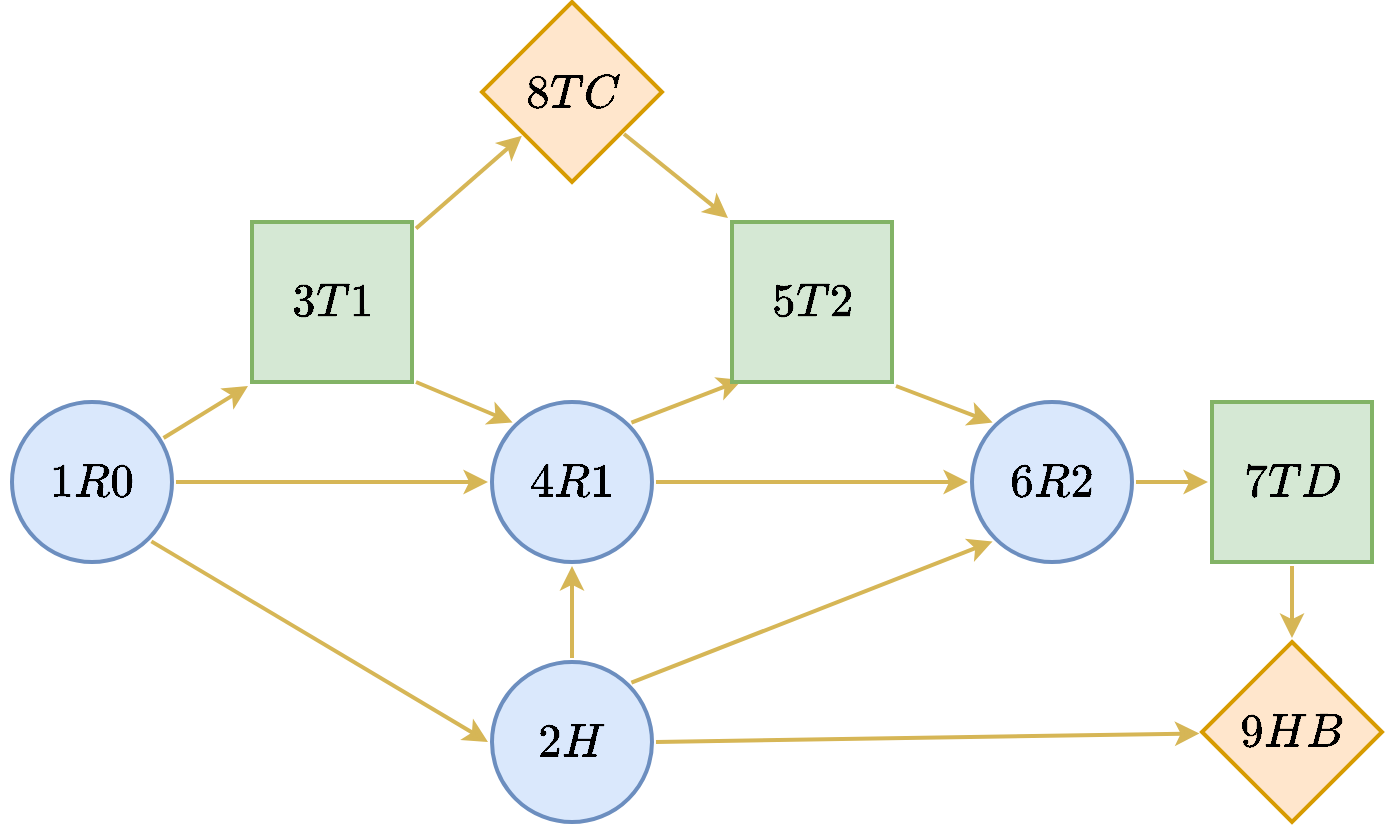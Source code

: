 <mxfile version="14.7.3" type="device"><diagram id="BFYPLJh1A64TyChrGbFo" name="Page-1"><mxGraphModel dx="951" dy="948" grid="1" gridSize="10" guides="1" tooltips="1" connect="1" arrows="1" fold="1" page="1" pageScale="1" pageWidth="827" pageHeight="1169" background="none" math="1" shadow="0"><root><mxCell id="0"/><mxCell id="1" parent="0"/><mxCell id="i6vAeNK3tGxsUXqYBHNf-4" style="rounded=0;orthogonalLoop=1;jettySize=auto;html=1;fillColor=#fff2cc;strokeColor=#d6b656;strokeWidth=2;entryX=0;entryY=1;entryDx=0;entryDy=0;" parent="1" source="i6vAeNK3tGxsUXqYBHNf-1" target="i6vAeNK3tGxsUXqYBHNf-2" edge="1"><mxGeometry relative="1" as="geometry"/></mxCell><mxCell id="i6vAeNK3tGxsUXqYBHNf-1" value="&lt;font style=&quot;font-size: 20px&quot;&gt;$$1\\R0$$&lt;/font&gt;" style="ellipse;whiteSpace=wrap;html=1;aspect=fixed;fillColor=#dae8fc;strokeColor=#6c8ebf;strokeWidth=2;perimeterSpacing=2;" parent="1" vertex="1"><mxGeometry x="40" y="500" width="80" height="80" as="geometry"/></mxCell><mxCell id="i6vAeNK3tGxsUXqYBHNf-5" style="rounded=0;orthogonalLoop=1;jettySize=auto;html=1;fillColor=#fff2cc;strokeColor=#d6b656;strokeWidth=2;" parent="1" source="i6vAeNK3tGxsUXqYBHNf-2" target="i6vAeNK3tGxsUXqYBHNf-3" edge="1"><mxGeometry relative="1" as="geometry"/></mxCell><mxCell id="i6vAeNK3tGxsUXqYBHNf-2" value="&lt;font style=&quot;font-size: 20px&quot;&gt;$$3\\T1$$&lt;/font&gt;" style="whiteSpace=wrap;html=1;aspect=fixed;fillColor=#d5e8d4;strokeColor=#82b366;strokeWidth=2;perimeterSpacing=2;" parent="1" vertex="1"><mxGeometry x="160" y="410" width="80" height="80" as="geometry"/></mxCell><mxCell id="i6vAeNK3tGxsUXqYBHNf-3" value="&lt;font style=&quot;font-size: 20px&quot;&gt;$$8\\TC$$&lt;/font&gt;" style="rhombus;whiteSpace=wrap;html=1;fillColor=#ffe6cc;strokeColor=#d79b00;strokeWidth=2;perimeterSpacing=2;" parent="1" vertex="1"><mxGeometry x="275" y="300" width="90" height="90" as="geometry"/></mxCell><mxCell id="ugNnm1mmYmg_AUUKxuN4-3" style="rounded=0;orthogonalLoop=1;jettySize=auto;html=1;fillColor=#fff2cc;strokeColor=#d6b656;strokeWidth=2;entryX=0;entryY=0;entryDx=0;entryDy=0;" parent="1" target="ugNnm1mmYmg_AUUKxuN4-4" edge="1"><mxGeometry relative="1" as="geometry"><mxPoint x="242" y="490" as="sourcePoint"/><mxPoint x="350" y="520" as="targetPoint"/></mxGeometry></mxCell><mxCell id="ugNnm1mmYmg_AUUKxuN4-4" value="&lt;font style=&quot;font-size: 20px&quot;&gt;$$4\\R1$$&lt;/font&gt;" style="ellipse;whiteSpace=wrap;html=1;aspect=fixed;fillColor=#dae8fc;strokeColor=#6c8ebf;strokeWidth=2;perimeterSpacing=2;" parent="1" vertex="1"><mxGeometry x="280" y="500" width="80" height="80" as="geometry"/></mxCell><mxCell id="ugNnm1mmYmg_AUUKxuN4-5" style="rounded=0;orthogonalLoop=1;jettySize=auto;html=1;fillColor=#fff2cc;strokeColor=#d6b656;strokeWidth=2;entryX=0.083;entryY=0.964;entryDx=0;entryDy=0;exitX=1;exitY=0;exitDx=0;exitDy=0;entryPerimeter=0;" parent="1" source="ugNnm1mmYmg_AUUKxuN4-4" target="ugNnm1mmYmg_AUUKxuN4-7" edge="1"><mxGeometry relative="1" as="geometry"><mxPoint x="430.934" y="521.591" as="sourcePoint"/></mxGeometry></mxCell><mxCell id="ugNnm1mmYmg_AUUKxuN4-7" value="&lt;font style=&quot;font-size: 20px&quot;&gt;$$5\\T2$$&lt;/font&gt;" style="whiteSpace=wrap;html=1;aspect=fixed;fillColor=#d5e8d4;strokeColor=#82b366;strokeWidth=2;perimeterSpacing=2;" parent="1" vertex="1"><mxGeometry x="400" y="410" width="80" height="80" as="geometry"/></mxCell><mxCell id="ugNnm1mmYmg_AUUKxuN4-8" style="rounded=0;orthogonalLoop=1;jettySize=auto;html=1;fillColor=#fff2cc;strokeColor=#d6b656;strokeWidth=2;exitX=1;exitY=1;exitDx=0;exitDy=0;entryX=0;entryY=0;entryDx=0;entryDy=0;" parent="1" source="ugNnm1mmYmg_AUUKxuN4-7" target="ugNnm1mmYmg_AUUKxuN4-9" edge="1"><mxGeometry relative="1" as="geometry"><mxPoint x="602" y="429.615" as="sourcePoint"/><mxPoint x="630" y="520" as="targetPoint"/></mxGeometry></mxCell><mxCell id="ugNnm1mmYmg_AUUKxuN4-9" value="&lt;font style=&quot;font-size: 20px&quot;&gt;$$6\\R2$$&lt;/font&gt;" style="ellipse;whiteSpace=wrap;html=1;aspect=fixed;fillColor=#dae8fc;strokeColor=#6c8ebf;strokeWidth=2;perimeterSpacing=2;" parent="1" vertex="1"><mxGeometry x="520" y="500" width="80" height="80" as="geometry"/></mxCell><mxCell id="ugNnm1mmYmg_AUUKxuN4-10" style="rounded=0;orthogonalLoop=1;jettySize=auto;html=1;fillColor=#fff2cc;strokeColor=#d6b656;strokeWidth=2;entryX=0;entryY=0;entryDx=0;entryDy=0;" parent="1" source="i6vAeNK3tGxsUXqYBHNf-3" edge="1" target="ugNnm1mmYmg_AUUKxuN4-7"><mxGeometry relative="1" as="geometry"><mxPoint x="312" y="440" as="sourcePoint"/><mxPoint x="358" y="410" as="targetPoint"/></mxGeometry></mxCell><mxCell id="ugNnm1mmYmg_AUUKxuN4-11" value="&lt;font style=&quot;font-size: 20px&quot;&gt;$$2\\H$$&lt;/font&gt;" style="ellipse;whiteSpace=wrap;html=1;aspect=fixed;fillColor=#dae8fc;strokeColor=#6c8ebf;strokeWidth=2;perimeterSpacing=2;" parent="1" vertex="1"><mxGeometry x="280" y="630" width="80" height="80" as="geometry"/></mxCell><mxCell id="ugNnm1mmYmg_AUUKxuN4-12" style="rounded=0;orthogonalLoop=1;jettySize=auto;html=1;fillColor=#fff2cc;strokeColor=#d6b656;strokeWidth=2;entryX=0;entryY=0.5;entryDx=0;entryDy=0;exitX=1;exitY=1;exitDx=0;exitDy=0;" parent="1" source="i6vAeNK3tGxsUXqYBHNf-1" target="ugNnm1mmYmg_AUUKxuN4-11" edge="1"><mxGeometry relative="1" as="geometry"><mxPoint x="182.934" y="615.591" as="sourcePoint"/><mxPoint x="250" y="554" as="targetPoint"/></mxGeometry></mxCell><mxCell id="ugNnm1mmYmg_AUUKxuN4-13" style="rounded=0;orthogonalLoop=1;jettySize=auto;html=1;fillColor=#fff2cc;strokeColor=#d6b656;strokeWidth=2;exitX=1;exitY=0;exitDx=0;exitDy=0;entryX=0;entryY=1;entryDx=0;entryDy=0;" parent="1" source="ugNnm1mmYmg_AUUKxuN4-11" target="ugNnm1mmYmg_AUUKxuN4-9" edge="1"><mxGeometry relative="1" as="geometry"><mxPoint x="442.934" y="661.591" as="sourcePoint"/><mxPoint x="650" y="580" as="targetPoint"/></mxGeometry></mxCell><mxCell id="ugNnm1mmYmg_AUUKxuN4-14" style="rounded=0;orthogonalLoop=1;jettySize=auto;html=1;fillColor=#fff2cc;strokeColor=#d6b656;strokeWidth=2;exitX=0.5;exitY=0;exitDx=0;exitDy=0;" parent="1" source="ugNnm1mmYmg_AUUKxuN4-11" target="ugNnm1mmYmg_AUUKxuN4-4" edge="1"><mxGeometry relative="1" as="geometry"><mxPoint x="440.004" y="640.001" as="sourcePoint"/><mxPoint x="507.07" y="578.41" as="targetPoint"/></mxGeometry></mxCell><mxCell id="ugNnm1mmYmg_AUUKxuN4-15" value="&lt;font style=&quot;font-size: 20px&quot;&gt;$$7\\TD$$&lt;/font&gt;" style="whiteSpace=wrap;html=1;aspect=fixed;fillColor=#d5e8d4;strokeColor=#82b366;strokeWidth=2;perimeterSpacing=2;" parent="1" vertex="1"><mxGeometry x="640" y="500" width="80" height="80" as="geometry"/></mxCell><mxCell id="ugNnm1mmYmg_AUUKxuN4-16" style="rounded=0;orthogonalLoop=1;jettySize=auto;html=1;fillColor=#fff2cc;strokeColor=#d6b656;strokeWidth=2;exitX=1;exitY=0.5;exitDx=0;exitDy=0;entryX=0;entryY=0.5;entryDx=0;entryDy=0;" parent="1" source="ugNnm1mmYmg_AUUKxuN4-9" target="ugNnm1mmYmg_AUUKxuN4-15" edge="1"><mxGeometry relative="1" as="geometry"><mxPoint x="519.998" y="675.602" as="sourcePoint"/><mxPoint x="670.602" y="609.998" as="targetPoint"/></mxGeometry></mxCell><mxCell id="ugNnm1mmYmg_AUUKxuN4-17" value="&lt;font style=&quot;font-size: 20px&quot;&gt;$$9\\HB$$&lt;/font&gt;" style="rhombus;whiteSpace=wrap;html=1;fillColor=#ffe6cc;strokeColor=#d79b00;strokeWidth=2;perimeterSpacing=2;" parent="1" vertex="1"><mxGeometry x="635" y="620" width="90" height="90" as="geometry"/></mxCell><mxCell id="ugNnm1mmYmg_AUUKxuN4-18" style="rounded=0;orthogonalLoop=1;jettySize=auto;html=1;fillColor=#fff2cc;strokeColor=#d6b656;strokeWidth=2;exitX=0.5;exitY=1;exitDx=0;exitDy=0;entryX=0.5;entryY=0;entryDx=0;entryDy=0;" parent="1" source="ugNnm1mmYmg_AUUKxuN4-15" target="ugNnm1mmYmg_AUUKxuN4-17" edge="1"><mxGeometry relative="1" as="geometry"><mxPoint x="562" y="555" as="sourcePoint"/><mxPoint x="618" y="555" as="targetPoint"/></mxGeometry></mxCell><mxCell id="ugNnm1mmYmg_AUUKxuN4-19" style="rounded=0;orthogonalLoop=1;jettySize=auto;html=1;fillColor=#fff2cc;strokeColor=#d6b656;strokeWidth=2;exitX=1;exitY=0.5;exitDx=0;exitDy=0;" parent="1" source="ugNnm1mmYmg_AUUKxuN4-11" target="ugNnm1mmYmg_AUUKxuN4-17" edge="1"><mxGeometry relative="1" as="geometry"><mxPoint x="370" y="669.5" as="sourcePoint"/><mxPoint x="426" y="669.5" as="targetPoint"/></mxGeometry></mxCell><mxCell id="zn2--PXqJSbWGcmN0DwD-2" style="rounded=0;orthogonalLoop=1;jettySize=auto;html=1;fillColor=#fff2cc;strokeColor=#d6b656;strokeWidth=2;entryX=0;entryY=0.5;entryDx=0;entryDy=0;exitX=1;exitY=0.5;exitDx=0;exitDy=0;" edge="1" parent="1" source="i6vAeNK3tGxsUXqYBHNf-1" target="ugNnm1mmYmg_AUUKxuN4-4"><mxGeometry relative="1" as="geometry"><mxPoint x="144.313" y="525.779" as="sourcePoint"/><mxPoint x="178" y="502" as="targetPoint"/></mxGeometry></mxCell><mxCell id="zn2--PXqJSbWGcmN0DwD-3" style="rounded=0;orthogonalLoop=1;jettySize=auto;html=1;fillColor=#fff2cc;strokeColor=#d6b656;strokeWidth=2;entryX=0;entryY=0.5;entryDx=0;entryDy=0;exitX=1;exitY=0.5;exitDx=0;exitDy=0;" edge="1" parent="1" source="ugNnm1mmYmg_AUUKxuN4-4" target="ugNnm1mmYmg_AUUKxuN4-9"><mxGeometry relative="1" as="geometry"><mxPoint x="380.003" y="543.779" as="sourcePoint"/><mxPoint x="413.69" y="520" as="targetPoint"/></mxGeometry></mxCell></root></mxGraphModel></diagram></mxfile>